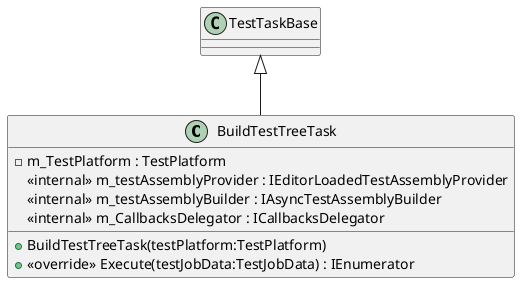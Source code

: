 @startuml
class BuildTestTreeTask {
    - m_TestPlatform : TestPlatform
    + BuildTestTreeTask(testPlatform:TestPlatform)
    <<internal>> m_testAssemblyProvider : IEditorLoadedTestAssemblyProvider
    <<internal>> m_testAssemblyBuilder : IAsyncTestAssemblyBuilder
    <<internal>> m_CallbacksDelegator : ICallbacksDelegator
    + <<override>> Execute(testJobData:TestJobData) : IEnumerator
}
TestTaskBase <|-- BuildTestTreeTask
@enduml
